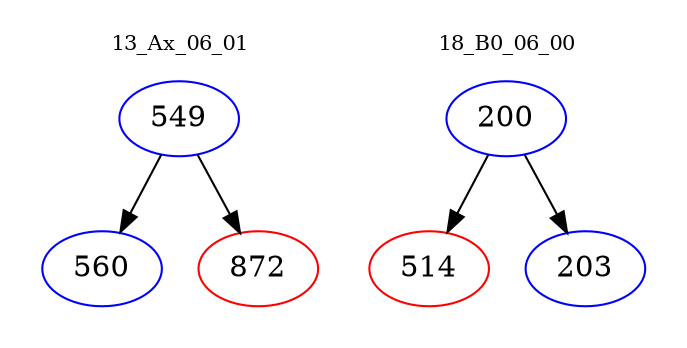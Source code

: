 digraph{
subgraph cluster_0 {
color = white
label = "13_Ax_06_01";
fontsize=10;
T0_549 [label="549", color="blue"]
T0_549 -> T0_560 [color="black"]
T0_560 [label="560", color="blue"]
T0_549 -> T0_872 [color="black"]
T0_872 [label="872", color="red"]
}
subgraph cluster_1 {
color = white
label = "18_B0_06_00";
fontsize=10;
T1_200 [label="200", color="blue"]
T1_200 -> T1_514 [color="black"]
T1_514 [label="514", color="red"]
T1_200 -> T1_203 [color="black"]
T1_203 [label="203", color="blue"]
}
}
